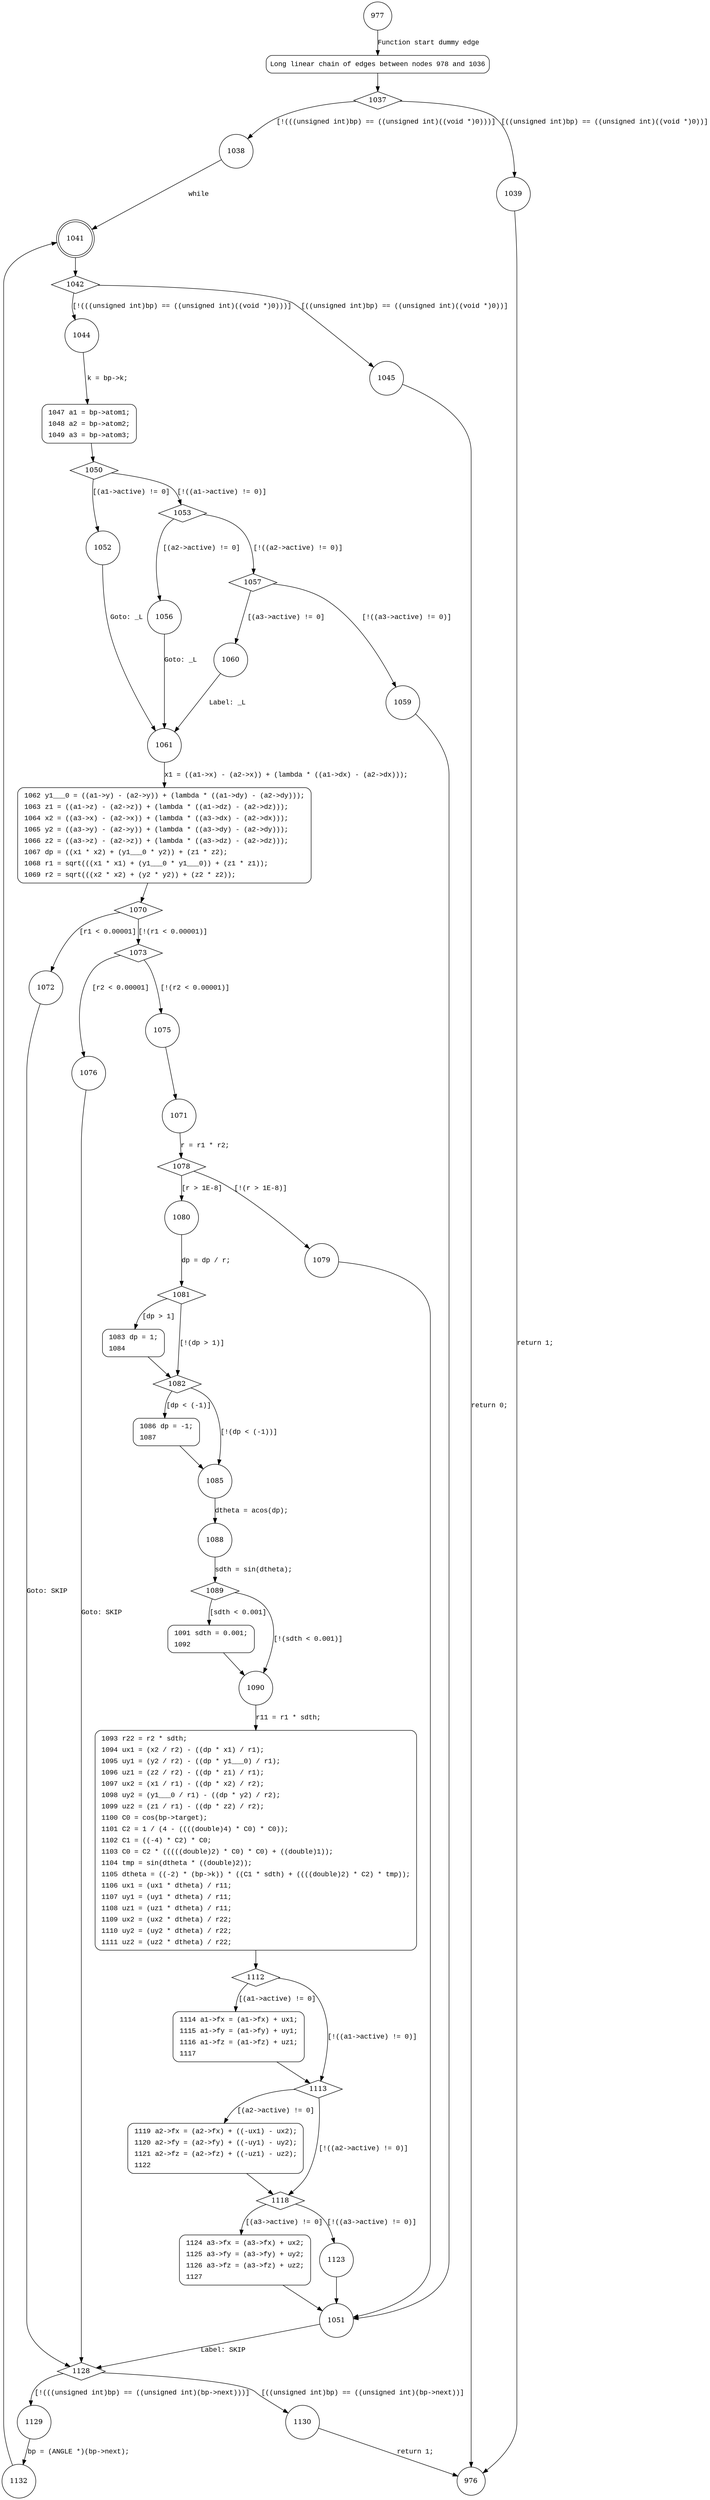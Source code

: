 digraph f_c_angle {
977 [shape="circle"]
978 [shape="circle"]
1037 [shape="diamond"]
1038 [shape="circle"]
1039 [shape="circle"]
1041 [shape="doublecircle"]
1042 [shape="diamond"]
1044 [shape="circle"]
1045 [shape="circle"]
1047 [shape="circle"]
1050 [shape="diamond"]
1053 [shape="diamond"]
1052 [shape="circle"]
1061 [shape="circle"]
1062 [shape="circle"]
1070 [shape="diamond"]
1073 [shape="diamond"]
1072 [shape="circle"]
1128 [shape="diamond"]
1129 [shape="circle"]
1130 [shape="circle"]
1132 [shape="circle"]
1075 [shape="circle"]
1076 [shape="circle"]
1071 [shape="circle"]
1078 [shape="diamond"]
1079 [shape="circle"]
1080 [shape="circle"]
1081 [shape="diamond"]
1082 [shape="diamond"]
1083 [shape="circle"]
1085 [shape="circle"]
1086 [shape="circle"]
1088 [shape="circle"]
1089 [shape="diamond"]
1090 [shape="circle"]
1091 [shape="circle"]
1093 [shape="circle"]
1112 [shape="diamond"]
1113 [shape="diamond"]
1114 [shape="circle"]
1118 [shape="diamond"]
1119 [shape="circle"]
1123 [shape="circle"]
1124 [shape="circle"]
1051 [shape="circle"]
1057 [shape="diamond"]
1056 [shape="circle"]
1059 [shape="circle"]
1060 [shape="circle"]
976 [shape="circle"]
978 [style="filled,bold" penwidth="1" fillcolor="white" fontname="Courier New" shape="Mrecord" label="Long linear chain of edges between nodes 978 and 1036"]
978 -> 1037[label=""]
1047 [style="filled,bold" penwidth="1" fillcolor="white" fontname="Courier New" shape="Mrecord" label=<<table border="0" cellborder="0" cellpadding="3" bgcolor="white"><tr><td align="right">1047</td><td align="left">a1 = bp-&gt;atom1;</td></tr><tr><td align="right">1048</td><td align="left">a2 = bp-&gt;atom2;</td></tr><tr><td align="right">1049</td><td align="left">a3 = bp-&gt;atom3;</td></tr></table>>]
1047 -> 1050[label=""]
1062 [style="filled,bold" penwidth="1" fillcolor="white" fontname="Courier New" shape="Mrecord" label=<<table border="0" cellborder="0" cellpadding="3" bgcolor="white"><tr><td align="right">1062</td><td align="left">y1___0 = ((a1-&gt;y) - (a2-&gt;y)) + (lambda * ((a1-&gt;dy) - (a2-&gt;dy)));</td></tr><tr><td align="right">1063</td><td align="left">z1 = ((a1-&gt;z) - (a2-&gt;z)) + (lambda * ((a1-&gt;dz) - (a2-&gt;dz)));</td></tr><tr><td align="right">1064</td><td align="left">x2 = ((a3-&gt;x) - (a2-&gt;x)) + (lambda * ((a3-&gt;dx) - (a2-&gt;dx)));</td></tr><tr><td align="right">1065</td><td align="left">y2 = ((a3-&gt;y) - (a2-&gt;y)) + (lambda * ((a3-&gt;dy) - (a2-&gt;dy)));</td></tr><tr><td align="right">1066</td><td align="left">z2 = ((a3-&gt;z) - (a2-&gt;z)) + (lambda * ((a3-&gt;dz) - (a2-&gt;dz)));</td></tr><tr><td align="right">1067</td><td align="left">dp = ((x1 * x2) + (y1___0 * y2)) + (z1 * z2);</td></tr><tr><td align="right">1068</td><td align="left">r1 = sqrt(((x1 * x1) + (y1___0 * y1___0)) + (z1 * z1));</td></tr><tr><td align="right">1069</td><td align="left">r2 = sqrt(((x2 * x2) + (y2 * y2)) + (z2 * z2));</td></tr></table>>]
1062 -> 1070[label=""]
1083 [style="filled,bold" penwidth="1" fillcolor="white" fontname="Courier New" shape="Mrecord" label=<<table border="0" cellborder="0" cellpadding="3" bgcolor="white"><tr><td align="right">1083</td><td align="left">dp = 1;</td></tr><tr><td align="right">1084</td><td align="left"></td></tr></table>>]
1083 -> 1082[label=""]
1086 [style="filled,bold" penwidth="1" fillcolor="white" fontname="Courier New" shape="Mrecord" label=<<table border="0" cellborder="0" cellpadding="3" bgcolor="white"><tr><td align="right">1086</td><td align="left">dp = -1;</td></tr><tr><td align="right">1087</td><td align="left"></td></tr></table>>]
1086 -> 1085[label=""]
1091 [style="filled,bold" penwidth="1" fillcolor="white" fontname="Courier New" shape="Mrecord" label=<<table border="0" cellborder="0" cellpadding="3" bgcolor="white"><tr><td align="right">1091</td><td align="left">sdth = 0.001;</td></tr><tr><td align="right">1092</td><td align="left"></td></tr></table>>]
1091 -> 1090[label=""]
1093 [style="filled,bold" penwidth="1" fillcolor="white" fontname="Courier New" shape="Mrecord" label=<<table border="0" cellborder="0" cellpadding="3" bgcolor="white"><tr><td align="right">1093</td><td align="left">r22 = r2 * sdth;</td></tr><tr><td align="right">1094</td><td align="left">ux1 = (x2 / r2) - ((dp * x1) / r1);</td></tr><tr><td align="right">1095</td><td align="left">uy1 = (y2 / r2) - ((dp * y1___0) / r1);</td></tr><tr><td align="right">1096</td><td align="left">uz1 = (z2 / r2) - ((dp * z1) / r1);</td></tr><tr><td align="right">1097</td><td align="left">ux2 = (x1 / r1) - ((dp * x2) / r2);</td></tr><tr><td align="right">1098</td><td align="left">uy2 = (y1___0 / r1) - ((dp * y2) / r2);</td></tr><tr><td align="right">1099</td><td align="left">uz2 = (z1 / r1) - ((dp * z2) / r2);</td></tr><tr><td align="right">1100</td><td align="left">C0 = cos(bp-&gt;target);</td></tr><tr><td align="right">1101</td><td align="left">C2 = 1 / (4 - ((((double)4) * C0) * C0));</td></tr><tr><td align="right">1102</td><td align="left">C1 = ((-4) * C2) * C0;</td></tr><tr><td align="right">1103</td><td align="left">C0 = C2 * (((((double)2) * C0) * C0) + ((double)1));</td></tr><tr><td align="right">1104</td><td align="left">tmp = sin(dtheta * ((double)2));</td></tr><tr><td align="right">1105</td><td align="left">dtheta = ((-2) * (bp-&gt;k)) * ((C1 * sdth) + ((((double)2) * C2) * tmp));</td></tr><tr><td align="right">1106</td><td align="left">ux1 = (ux1 * dtheta) / r11;</td></tr><tr><td align="right">1107</td><td align="left">uy1 = (uy1 * dtheta) / r11;</td></tr><tr><td align="right">1108</td><td align="left">uz1 = (uz1 * dtheta) / r11;</td></tr><tr><td align="right">1109</td><td align="left">ux2 = (ux2 * dtheta) / r22;</td></tr><tr><td align="right">1110</td><td align="left">uy2 = (uy2 * dtheta) / r22;</td></tr><tr><td align="right">1111</td><td align="left">uz2 = (uz2 * dtheta) / r22;</td></tr></table>>]
1093 -> 1112[label=""]
1114 [style="filled,bold" penwidth="1" fillcolor="white" fontname="Courier New" shape="Mrecord" label=<<table border="0" cellborder="0" cellpadding="3" bgcolor="white"><tr><td align="right">1114</td><td align="left">a1-&gt;fx = (a1-&gt;fx) + ux1;</td></tr><tr><td align="right">1115</td><td align="left">a1-&gt;fy = (a1-&gt;fy) + uy1;</td></tr><tr><td align="right">1116</td><td align="left">a1-&gt;fz = (a1-&gt;fz) + uz1;</td></tr><tr><td align="right">1117</td><td align="left"></td></tr></table>>]
1114 -> 1113[label=""]
1119 [style="filled,bold" penwidth="1" fillcolor="white" fontname="Courier New" shape="Mrecord" label=<<table border="0" cellborder="0" cellpadding="3" bgcolor="white"><tr><td align="right">1119</td><td align="left">a2-&gt;fx = (a2-&gt;fx) + ((-ux1) - ux2);</td></tr><tr><td align="right">1120</td><td align="left">a2-&gt;fy = (a2-&gt;fy) + ((-uy1) - uy2);</td></tr><tr><td align="right">1121</td><td align="left">a2-&gt;fz = (a2-&gt;fz) + ((-uz1) - uz2);</td></tr><tr><td align="right">1122</td><td align="left"></td></tr></table>>]
1119 -> 1118[label=""]
1124 [style="filled,bold" penwidth="1" fillcolor="white" fontname="Courier New" shape="Mrecord" label=<<table border="0" cellborder="0" cellpadding="3" bgcolor="white"><tr><td align="right">1124</td><td align="left">a3-&gt;fx = (a3-&gt;fx) + ux2;</td></tr><tr><td align="right">1125</td><td align="left">a3-&gt;fy = (a3-&gt;fy) + uy2;</td></tr><tr><td align="right">1126</td><td align="left">a3-&gt;fz = (a3-&gt;fz) + uz2;</td></tr><tr><td align="right">1127</td><td align="left"></td></tr></table>>]
1124 -> 1051[label=""]
977 -> 978 [label="Function start dummy edge" fontname="Courier New"]
1037 -> 1038 [label="[!(((unsigned int)bp) == ((unsigned int)((void *)0)))]" fontname="Courier New"]
1037 -> 1039 [label="[((unsigned int)bp) == ((unsigned int)((void *)0))]" fontname="Courier New"]
1038 -> 1041 [label="while" fontname="Courier New"]
1041 -> 1042 [label="" fontname="Courier New"]
1042 -> 1044 [label="[!(((unsigned int)bp) == ((unsigned int)((void *)0)))]" fontname="Courier New"]
1042 -> 1045 [label="[((unsigned int)bp) == ((unsigned int)((void *)0))]" fontname="Courier New"]
1044 -> 1047 [label="k = bp->k;" fontname="Courier New"]
1050 -> 1053 [label="[!((a1->active) != 0)]" fontname="Courier New"]
1050 -> 1052 [label="[(a1->active) != 0]" fontname="Courier New"]
1061 -> 1062 [label="x1 = ((a1->x) - (a2->x)) + (lambda * ((a1->dx) - (a2->dx)));" fontname="Courier New"]
1070 -> 1073 [label="[!(r1 < 0.00001)]" fontname="Courier New"]
1070 -> 1072 [label="[r1 < 0.00001]" fontname="Courier New"]
1128 -> 1129 [label="[!(((unsigned int)bp) == ((unsigned int)(bp->next)))]" fontname="Courier New"]
1128 -> 1130 [label="[((unsigned int)bp) == ((unsigned int)(bp->next))]" fontname="Courier New"]
1129 -> 1132 [label="bp = (ANGLE *)(bp->next);" fontname="Courier New"]
1073 -> 1075 [label="[!(r2 < 0.00001)]" fontname="Courier New"]
1073 -> 1076 [label="[r2 < 0.00001]" fontname="Courier New"]
1075 -> 1071 [label="" fontname="Courier New"]
1078 -> 1079 [label="[!(r > 1E-8)]" fontname="Courier New"]
1078 -> 1080 [label="[r > 1E-8]" fontname="Courier New"]
1081 -> 1082 [label="[!(dp > 1)]" fontname="Courier New"]
1081 -> 1083 [label="[dp > 1]" fontname="Courier New"]
1082 -> 1085 [label="[!(dp < (-1))]" fontname="Courier New"]
1082 -> 1086 [label="[dp < (-1)]" fontname="Courier New"]
1085 -> 1088 [label="dtheta = acos(dp);" fontname="Courier New"]
1089 -> 1090 [label="[!(sdth < 0.001)]" fontname="Courier New"]
1089 -> 1091 [label="[sdth < 0.001]" fontname="Courier New"]
1090 -> 1093 [label="r11 = r1 * sdth;" fontname="Courier New"]
1112 -> 1113 [label="[!((a1->active) != 0)]" fontname="Courier New"]
1112 -> 1114 [label="[(a1->active) != 0]" fontname="Courier New"]
1113 -> 1118 [label="[!((a2->active) != 0)]" fontname="Courier New"]
1113 -> 1119 [label="[(a2->active) != 0]" fontname="Courier New"]
1118 -> 1123 [label="[!((a3->active) != 0)]" fontname="Courier New"]
1118 -> 1124 [label="[(a3->active) != 0]" fontname="Courier New"]
1051 -> 1128 [label="Label: SKIP" fontname="Courier New"]
1079 -> 1051 [label="" fontname="Courier New"]
1053 -> 1057 [label="[!((a2->active) != 0)]" fontname="Courier New"]
1053 -> 1056 [label="[(a2->active) != 0]" fontname="Courier New"]
1057 -> 1059 [label="[!((a3->active) != 0)]" fontname="Courier New"]
1057 -> 1060 [label="[(a3->active) != 0]" fontname="Courier New"]
1059 -> 1051 [label="" fontname="Courier New"]
1039 -> 976 [label="return 1;" fontname="Courier New"]
1045 -> 976 [label="return 0;" fontname="Courier New"]
1052 -> 1061 [label="Goto: _L" fontname="Courier New"]
1072 -> 1128 [label="Goto: SKIP" fontname="Courier New"]
1130 -> 976 [label="return 1;" fontname="Courier New"]
1132 -> 1041 [label="" fontname="Courier New"]
1076 -> 1128 [label="Goto: SKIP" fontname="Courier New"]
1071 -> 1078 [label="r = r1 * r2;" fontname="Courier New"]
1080 -> 1081 [label="dp = dp / r;" fontname="Courier New"]
1088 -> 1089 [label="sdth = sin(dtheta);" fontname="Courier New"]
1123 -> 1051 [label="" fontname="Courier New"]
1056 -> 1061 [label="Goto: _L" fontname="Courier New"]
1060 -> 1061 [label="Label: _L" fontname="Courier New"]
}